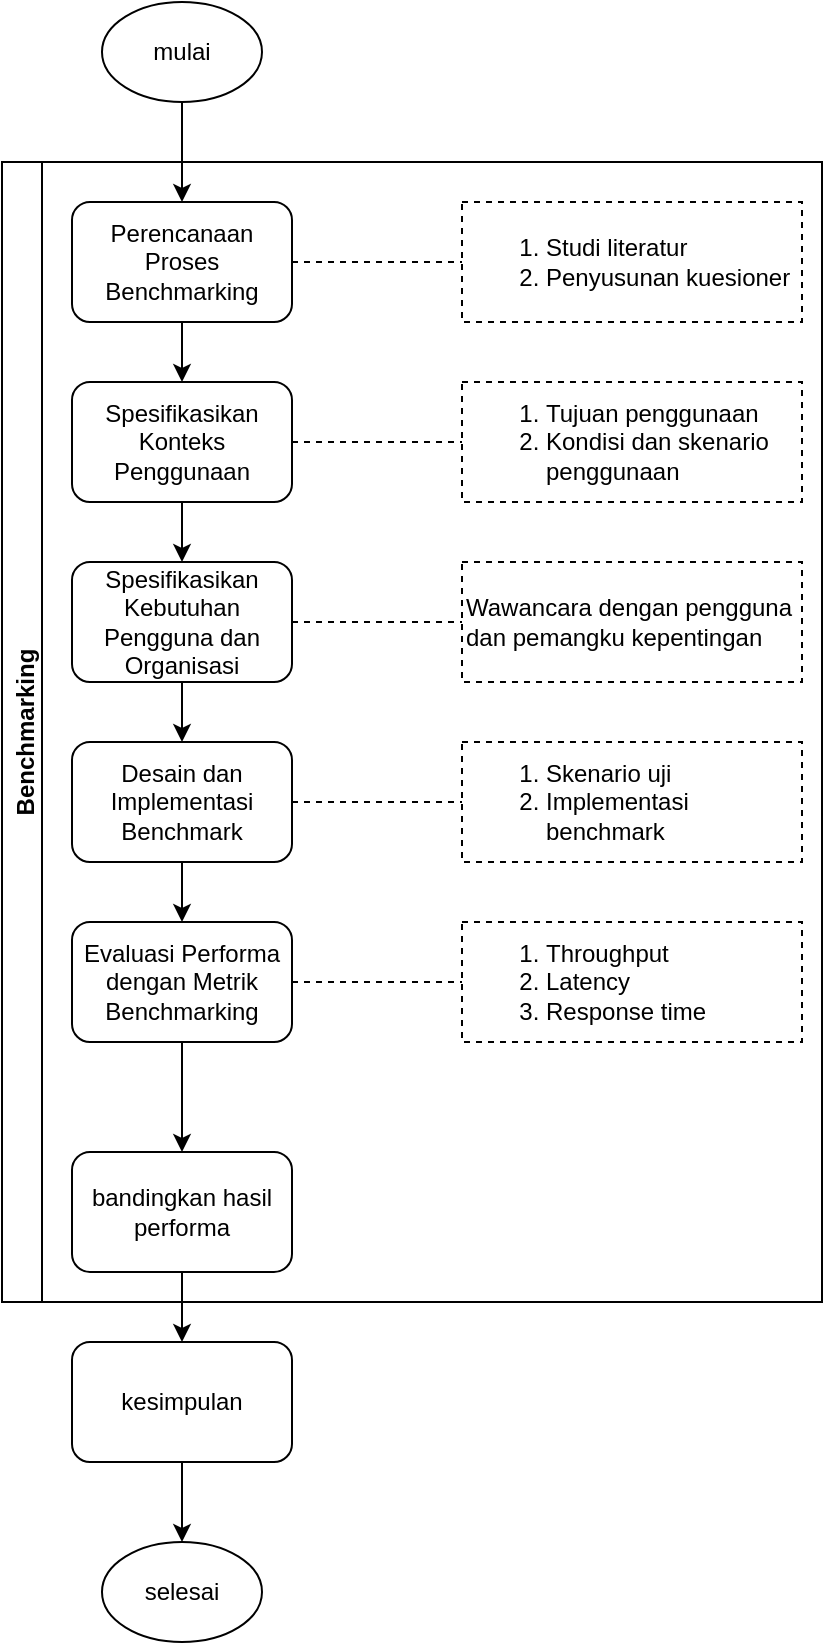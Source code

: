 <mxfile version="22.1.7" type="github">
  <diagram name="Halaman-1" id="xeq5yeHzmYvmwwsQXePR">
    <mxGraphModel dx="1615" dy="871" grid="1" gridSize="10" guides="1" tooltips="1" connect="1" arrows="1" fold="1" page="1" pageScale="1" pageWidth="827" pageHeight="1169" math="0" shadow="0">
      <root>
        <mxCell id="0" />
        <mxCell id="1" parent="0" />
        <mxCell id="uBxUer3rfPhtHFpu5F0--1" value="" style="shape=internalStorage;whiteSpace=wrap;html=1;backgroundOutline=1;dx=20;dy=0;" vertex="1" parent="1">
          <mxGeometry x="70" y="90" width="410" height="570" as="geometry" />
        </mxCell>
        <mxCell id="uBxUer3rfPhtHFpu5F0--20" style="edgeStyle=orthogonalEdgeStyle;rounded=0;orthogonalLoop=1;jettySize=auto;html=1;" edge="1" parent="1" source="uBxUer3rfPhtHFpu5F0--2" target="uBxUer3rfPhtHFpu5F0--3">
          <mxGeometry relative="1" as="geometry" />
        </mxCell>
        <mxCell id="uBxUer3rfPhtHFpu5F0--2" value="mulai" style="ellipse;whiteSpace=wrap;html=1;" vertex="1" parent="1">
          <mxGeometry x="120" y="10" width="80" height="50" as="geometry" />
        </mxCell>
        <mxCell id="uBxUer3rfPhtHFpu5F0--21" style="edgeStyle=orthogonalEdgeStyle;rounded=0;orthogonalLoop=1;jettySize=auto;html=1;entryX=0.5;entryY=0;entryDx=0;entryDy=0;" edge="1" parent="1" source="uBxUer3rfPhtHFpu5F0--3" target="uBxUer3rfPhtHFpu5F0--4">
          <mxGeometry relative="1" as="geometry" />
        </mxCell>
        <mxCell id="uBxUer3rfPhtHFpu5F0--3" value="Perencanaan Proses Benchmarking" style="rounded=1;whiteSpace=wrap;html=1;" vertex="1" parent="1">
          <mxGeometry x="105" y="110" width="110" height="60" as="geometry" />
        </mxCell>
        <mxCell id="uBxUer3rfPhtHFpu5F0--22" style="edgeStyle=orthogonalEdgeStyle;rounded=0;orthogonalLoop=1;jettySize=auto;html=1;entryX=0.5;entryY=0;entryDx=0;entryDy=0;" edge="1" parent="1" source="uBxUer3rfPhtHFpu5F0--4" target="uBxUer3rfPhtHFpu5F0--5">
          <mxGeometry relative="1" as="geometry" />
        </mxCell>
        <mxCell id="uBxUer3rfPhtHFpu5F0--4" value="Spesifikasikan Konteks Penggunaan" style="rounded=1;whiteSpace=wrap;html=1;" vertex="1" parent="1">
          <mxGeometry x="105" y="200" width="110" height="60" as="geometry" />
        </mxCell>
        <mxCell id="uBxUer3rfPhtHFpu5F0--23" style="edgeStyle=orthogonalEdgeStyle;rounded=0;orthogonalLoop=1;jettySize=auto;html=1;entryX=0.5;entryY=0;entryDx=0;entryDy=0;" edge="1" parent="1" source="uBxUer3rfPhtHFpu5F0--5" target="uBxUer3rfPhtHFpu5F0--6">
          <mxGeometry relative="1" as="geometry" />
        </mxCell>
        <mxCell id="uBxUer3rfPhtHFpu5F0--5" value="Spesifikasikan Kebutuhan Pengguna dan Organisasi" style="rounded=1;whiteSpace=wrap;html=1;" vertex="1" parent="1">
          <mxGeometry x="105" y="290" width="110" height="60" as="geometry" />
        </mxCell>
        <mxCell id="uBxUer3rfPhtHFpu5F0--24" value="" style="edgeStyle=orthogonalEdgeStyle;rounded=0;orthogonalLoop=1;jettySize=auto;html=1;" edge="1" parent="1" source="uBxUer3rfPhtHFpu5F0--6" target="uBxUer3rfPhtHFpu5F0--7">
          <mxGeometry relative="1" as="geometry" />
        </mxCell>
        <mxCell id="uBxUer3rfPhtHFpu5F0--6" value="Desain dan Implementasi Benchmark" style="rounded=1;whiteSpace=wrap;html=1;" vertex="1" parent="1">
          <mxGeometry x="105" y="380" width="110" height="60" as="geometry" />
        </mxCell>
        <mxCell id="uBxUer3rfPhtHFpu5F0--25" value="" style="edgeStyle=orthogonalEdgeStyle;rounded=0;orthogonalLoop=1;jettySize=auto;html=1;" edge="1" parent="1" source="uBxUer3rfPhtHFpu5F0--7" target="uBxUer3rfPhtHFpu5F0--9">
          <mxGeometry relative="1" as="geometry" />
        </mxCell>
        <mxCell id="uBxUer3rfPhtHFpu5F0--7" value="Evaluasi Performa dengan Metrik Benchmarking" style="rounded=1;whiteSpace=wrap;html=1;" vertex="1" parent="1">
          <mxGeometry x="105" y="470" width="110" height="60" as="geometry" />
        </mxCell>
        <mxCell id="uBxUer3rfPhtHFpu5F0--26" value="" style="edgeStyle=orthogonalEdgeStyle;rounded=0;orthogonalLoop=1;jettySize=auto;html=1;" edge="1" parent="1" source="uBxUer3rfPhtHFpu5F0--9" target="uBxUer3rfPhtHFpu5F0--10">
          <mxGeometry relative="1" as="geometry" />
        </mxCell>
        <mxCell id="uBxUer3rfPhtHFpu5F0--9" value="bandingkan hasil performa" style="rounded=1;whiteSpace=wrap;html=1;" vertex="1" parent="1">
          <mxGeometry x="105" y="585" width="110" height="60" as="geometry" />
        </mxCell>
        <mxCell id="uBxUer3rfPhtHFpu5F0--27" value="" style="edgeStyle=orthogonalEdgeStyle;rounded=0;orthogonalLoop=1;jettySize=auto;html=1;" edge="1" parent="1" source="uBxUer3rfPhtHFpu5F0--10" target="uBxUer3rfPhtHFpu5F0--12">
          <mxGeometry relative="1" as="geometry" />
        </mxCell>
        <mxCell id="uBxUer3rfPhtHFpu5F0--10" value="kesimpulan" style="rounded=1;whiteSpace=wrap;html=1;" vertex="1" parent="1">
          <mxGeometry x="105" y="680" width="110" height="60" as="geometry" />
        </mxCell>
        <mxCell id="uBxUer3rfPhtHFpu5F0--12" value="selesai" style="ellipse;whiteSpace=wrap;html=1;" vertex="1" parent="1">
          <mxGeometry x="120" y="780" width="80" height="50" as="geometry" />
        </mxCell>
        <mxCell id="uBxUer3rfPhtHFpu5F0--15" value="&lt;ol&gt;&lt;li&gt;Studi literatur&lt;/li&gt;&lt;li&gt;Penyusunan kuesioner&lt;/li&gt;&lt;/ol&gt;" style="rounded=0;whiteSpace=wrap;html=1;dashed=1;align=left;" vertex="1" parent="1">
          <mxGeometry x="300" y="110" width="170" height="60" as="geometry" />
        </mxCell>
        <mxCell id="uBxUer3rfPhtHFpu5F0--16" value="&lt;ol&gt;&lt;li&gt;Tujuan penggunaan&lt;/li&gt;&lt;li&gt;Kondisi dan skenario penggunaan&lt;/li&gt;&lt;/ol&gt;" style="rounded=0;whiteSpace=wrap;html=1;dashed=1;align=left;" vertex="1" parent="1">
          <mxGeometry x="300" y="200" width="170" height="60" as="geometry" />
        </mxCell>
        <mxCell id="uBxUer3rfPhtHFpu5F0--17" value="Wawancara dengan pengguna dan pemangku kepentingan" style="rounded=0;whiteSpace=wrap;html=1;dashed=1;align=left;" vertex="1" parent="1">
          <mxGeometry x="300" y="290" width="170" height="60" as="geometry" />
        </mxCell>
        <mxCell id="uBxUer3rfPhtHFpu5F0--18" value="&lt;ol&gt;&lt;li&gt;Skenario uji&lt;/li&gt;&lt;li&gt;Implementasi benchmark&lt;/li&gt;&lt;/ol&gt;" style="rounded=0;whiteSpace=wrap;html=1;dashed=1;align=left;" vertex="1" parent="1">
          <mxGeometry x="300" y="380" width="170" height="60" as="geometry" />
        </mxCell>
        <mxCell id="uBxUer3rfPhtHFpu5F0--19" value="&lt;ol&gt;&lt;li&gt;Throughput &lt;/li&gt;&lt;li&gt;Latency &lt;/li&gt;&lt;li&gt;Response time&lt;/li&gt;&lt;/ol&gt;" style="rounded=0;whiteSpace=wrap;html=1;dashed=1;align=left;" vertex="1" parent="1">
          <mxGeometry x="300" y="470" width="170" height="60" as="geometry" />
        </mxCell>
        <mxCell id="uBxUer3rfPhtHFpu5F0--29" value="" style="endArrow=none;dashed=1;html=1;rounded=0;entryX=0;entryY=0.5;entryDx=0;entryDy=0;exitX=1;exitY=0.5;exitDx=0;exitDy=0;" edge="1" parent="1" source="uBxUer3rfPhtHFpu5F0--3" target="uBxUer3rfPhtHFpu5F0--15">
          <mxGeometry width="50" height="50" relative="1" as="geometry">
            <mxPoint x="200" y="190" as="sourcePoint" />
            <mxPoint x="250" y="140" as="targetPoint" />
          </mxGeometry>
        </mxCell>
        <mxCell id="uBxUer3rfPhtHFpu5F0--30" value="" style="endArrow=none;dashed=1;html=1;rounded=0;entryX=0;entryY=0.5;entryDx=0;entryDy=0;" edge="1" parent="1" source="uBxUer3rfPhtHFpu5F0--4" target="uBxUer3rfPhtHFpu5F0--16">
          <mxGeometry width="50" height="50" relative="1" as="geometry">
            <mxPoint x="225" y="150" as="sourcePoint" />
            <mxPoint x="310" y="150" as="targetPoint" />
            <Array as="points">
              <mxPoint x="260" y="230" />
            </Array>
          </mxGeometry>
        </mxCell>
        <mxCell id="uBxUer3rfPhtHFpu5F0--32" value="" style="endArrow=none;dashed=1;html=1;rounded=0;exitX=1;exitY=0.5;exitDx=0;exitDy=0;" edge="1" parent="1" source="uBxUer3rfPhtHFpu5F0--5" target="uBxUer3rfPhtHFpu5F0--17">
          <mxGeometry width="50" height="50" relative="1" as="geometry">
            <mxPoint x="190" y="330" as="sourcePoint" />
            <mxPoint x="240" y="280" as="targetPoint" />
          </mxGeometry>
        </mxCell>
        <mxCell id="uBxUer3rfPhtHFpu5F0--33" value="" style="endArrow=none;dashed=1;html=1;rounded=0;entryX=0;entryY=0.5;entryDx=0;entryDy=0;exitX=1;exitY=0.5;exitDx=0;exitDy=0;" edge="1" parent="1" source="uBxUer3rfPhtHFpu5F0--6" target="uBxUer3rfPhtHFpu5F0--18">
          <mxGeometry width="50" height="50" relative="1" as="geometry">
            <mxPoint x="190" y="440" as="sourcePoint" />
            <mxPoint x="240" y="390" as="targetPoint" />
          </mxGeometry>
        </mxCell>
        <mxCell id="uBxUer3rfPhtHFpu5F0--34" value="" style="endArrow=none;dashed=1;html=1;rounded=0;entryX=0;entryY=0.5;entryDx=0;entryDy=0;exitX=1;exitY=0.5;exitDx=0;exitDy=0;" edge="1" parent="1" source="uBxUer3rfPhtHFpu5F0--7" target="uBxUer3rfPhtHFpu5F0--19">
          <mxGeometry width="50" height="50" relative="1" as="geometry">
            <mxPoint x="190" y="540" as="sourcePoint" />
            <mxPoint x="240" y="490" as="targetPoint" />
          </mxGeometry>
        </mxCell>
        <mxCell id="uBxUer3rfPhtHFpu5F0--35" value="Benchmarking" style="text;html=1;strokeColor=none;fillColor=none;align=center;verticalAlign=middle;whiteSpace=wrap;rounded=0;rotation=-90;fontStyle=1;spacingTop=-6;spacing=3;perimeterSpacing=2;" vertex="1" parent="1">
          <mxGeometry x="40" y="360" width="90" height="30" as="geometry" />
        </mxCell>
      </root>
    </mxGraphModel>
  </diagram>
</mxfile>
